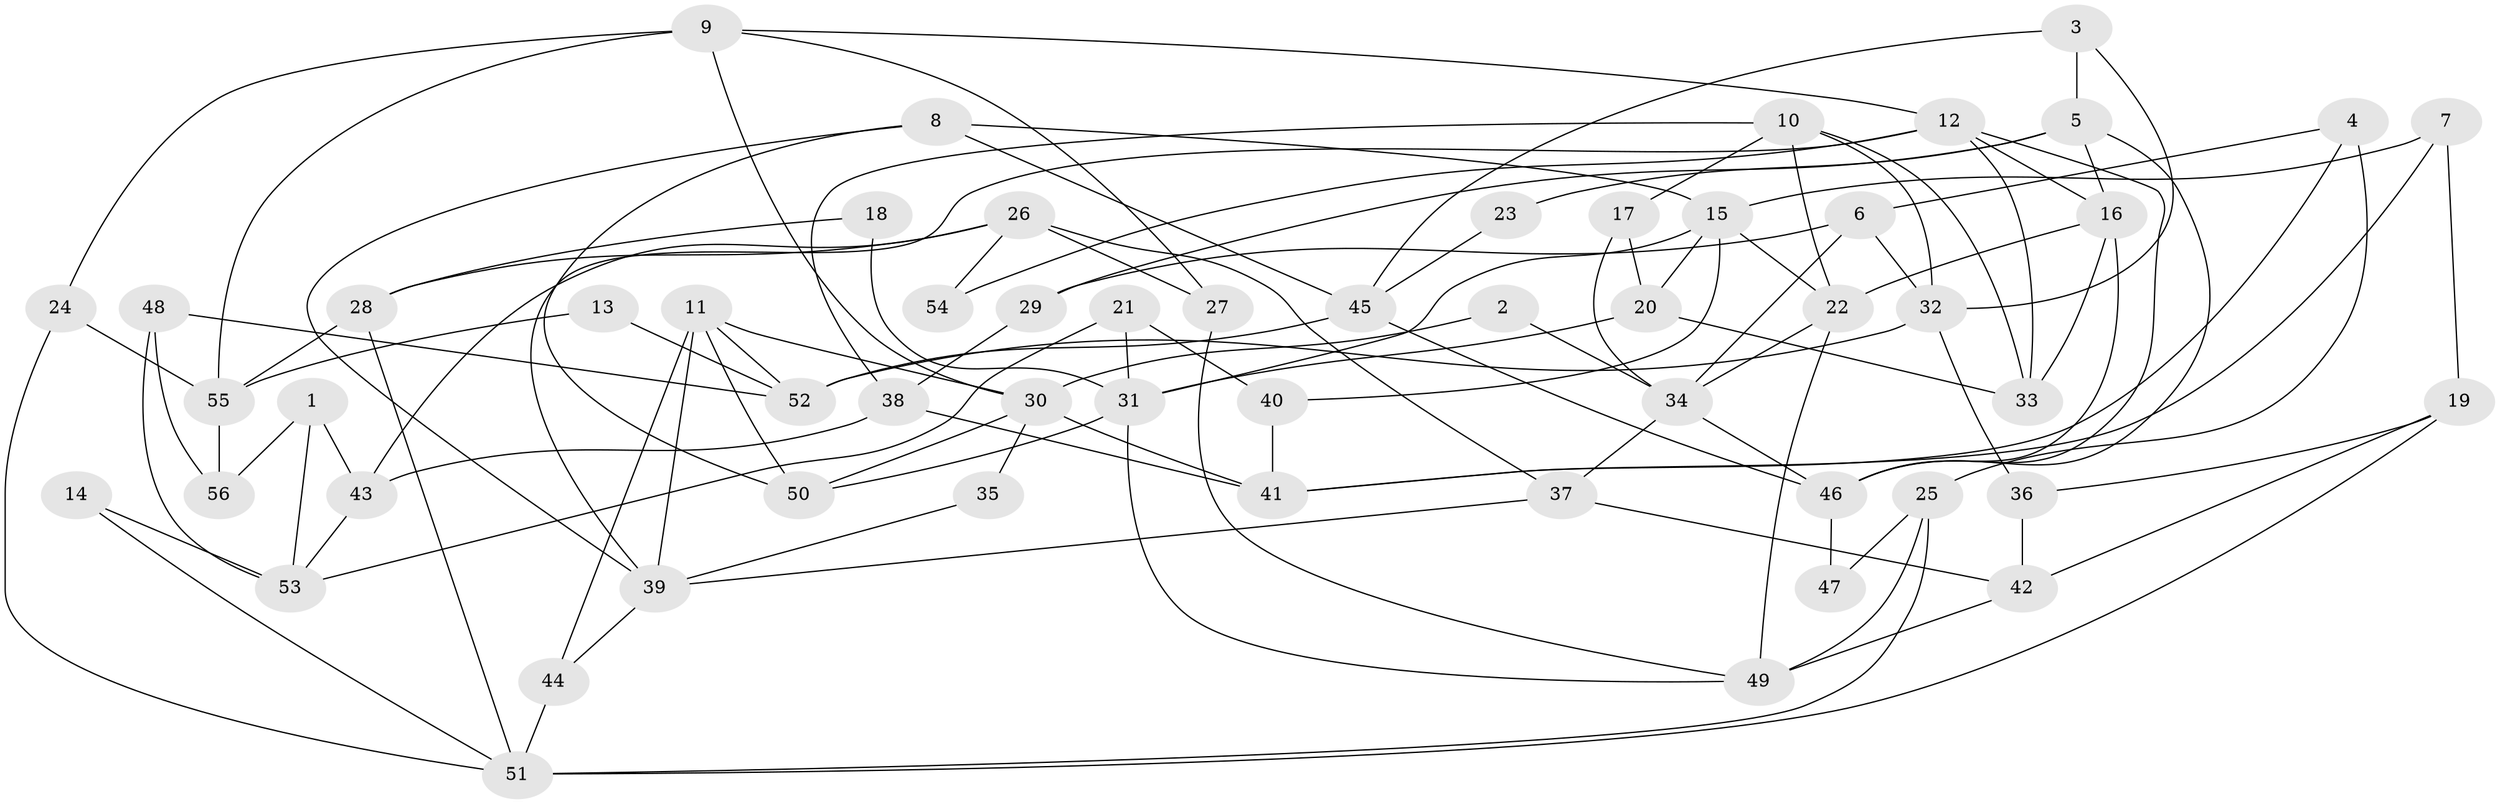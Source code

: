 // Generated by graph-tools (version 1.1) at 2025/11/02/27/25 16:11:23]
// undirected, 56 vertices, 112 edges
graph export_dot {
graph [start="1"]
  node [color=gray90,style=filled];
  1;
  2;
  3;
  4;
  5;
  6;
  7;
  8;
  9;
  10;
  11;
  12;
  13;
  14;
  15;
  16;
  17;
  18;
  19;
  20;
  21;
  22;
  23;
  24;
  25;
  26;
  27;
  28;
  29;
  30;
  31;
  32;
  33;
  34;
  35;
  36;
  37;
  38;
  39;
  40;
  41;
  42;
  43;
  44;
  45;
  46;
  47;
  48;
  49;
  50;
  51;
  52;
  53;
  54;
  55;
  56;
  1 -- 56;
  1 -- 53;
  1 -- 43;
  2 -- 34;
  2 -- 30;
  3 -- 5;
  3 -- 45;
  3 -- 32;
  4 -- 25;
  4 -- 6;
  4 -- 41;
  5 -- 46;
  5 -- 16;
  5 -- 23;
  5 -- 29;
  6 -- 29;
  6 -- 34;
  6 -- 32;
  7 -- 41;
  7 -- 19;
  7 -- 15;
  8 -- 15;
  8 -- 39;
  8 -- 45;
  8 -- 50;
  9 -- 30;
  9 -- 12;
  9 -- 24;
  9 -- 27;
  9 -- 55;
  10 -- 32;
  10 -- 33;
  10 -- 17;
  10 -- 22;
  10 -- 38;
  11 -- 44;
  11 -- 52;
  11 -- 30;
  11 -- 39;
  11 -- 50;
  12 -- 16;
  12 -- 33;
  12 -- 39;
  12 -- 46;
  12 -- 54;
  13 -- 52;
  13 -- 55;
  14 -- 51;
  14 -- 53;
  15 -- 31;
  15 -- 20;
  15 -- 22;
  15 -- 40;
  16 -- 22;
  16 -- 46;
  16 -- 33;
  17 -- 34;
  17 -- 20;
  18 -- 28;
  18 -- 31;
  19 -- 36;
  19 -- 42;
  19 -- 51;
  20 -- 31;
  20 -- 33;
  21 -- 40;
  21 -- 31;
  21 -- 53;
  22 -- 34;
  22 -- 49;
  23 -- 45;
  24 -- 51;
  24 -- 55;
  25 -- 49;
  25 -- 51;
  25 -- 47;
  26 -- 43;
  26 -- 27;
  26 -- 28;
  26 -- 37;
  26 -- 54;
  27 -- 49;
  28 -- 55;
  28 -- 51;
  29 -- 38;
  30 -- 50;
  30 -- 35;
  30 -- 41;
  31 -- 50;
  31 -- 49;
  32 -- 36;
  32 -- 52;
  34 -- 37;
  34 -- 46;
  35 -- 39;
  36 -- 42;
  37 -- 39;
  37 -- 42;
  38 -- 41;
  38 -- 43;
  39 -- 44;
  40 -- 41;
  42 -- 49;
  43 -- 53;
  44 -- 51;
  45 -- 46;
  45 -- 52;
  46 -- 47;
  48 -- 53;
  48 -- 52;
  48 -- 56;
  55 -- 56;
}
